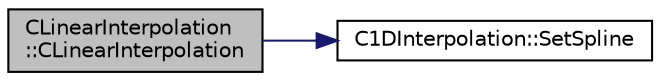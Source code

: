 digraph "CLinearInterpolation::CLinearInterpolation"
{
 // LATEX_PDF_SIZE
  edge [fontname="Helvetica",fontsize="10",labelfontname="Helvetica",labelfontsize="10"];
  node [fontname="Helvetica",fontsize="10",shape=record];
  rankdir="LR";
  Node1 [label="CLinearInterpolation\l::CLinearInterpolation",height=0.2,width=0.4,color="black", fillcolor="grey75", style="filled", fontcolor="black",tooltip="Constructor of the CLinearInterpolation class."];
  Node1 -> Node2 [color="midnightblue",fontsize="10",style="solid",fontname="Helvetica"];
  Node2 [label="C1DInterpolation::SetSpline",height=0.2,width=0.4,color="black", fillcolor="white", style="filled",URL="$classC1DInterpolation.html#a268a74122ed720f6f23940d6f94b68ee",tooltip="Virtual method for setting the coefficients of the respective spline."];
}
